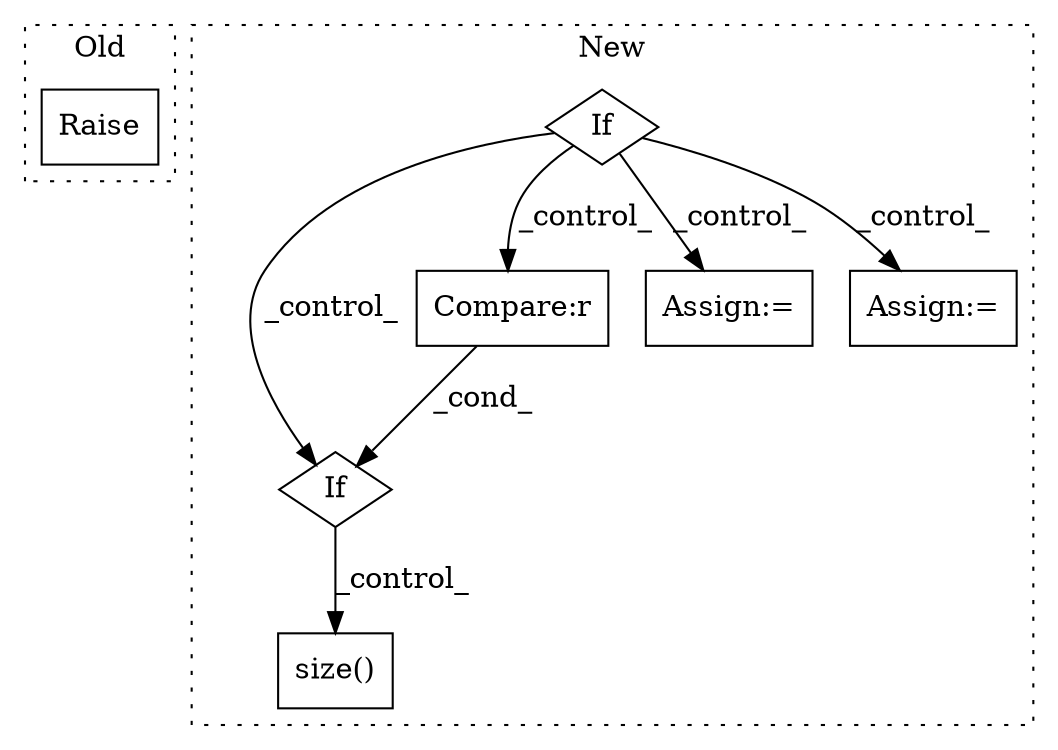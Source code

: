 digraph G {
subgraph cluster0 {
1 [label="Raise" a="91" s="1810" l="6" shape="box"];
label = "Old";
style="dotted";
}
subgraph cluster1 {
2 [label="size()" a="75" s="1140,1150" l="9,1" shape="box"];
3 [label="If" a="96" s="1016,1110" l="0,15" shape="diamond"];
4 [label="Compare:r" a="40" s="1074" l="36" shape="box"];
5 [label="If" a="96" s="782,816" l="0,15" shape="diamond"];
6 [label="Assign:=" a="68" s="972" l="3" shape="box"];
7 [label="Assign:=" a="68" s="834" l="3" shape="box"];
label = "New";
style="dotted";
}
3 -> 2 [label="_control_"];
4 -> 3 [label="_cond_"];
5 -> 6 [label="_control_"];
5 -> 7 [label="_control_"];
5 -> 3 [label="_control_"];
5 -> 4 [label="_control_"];
}